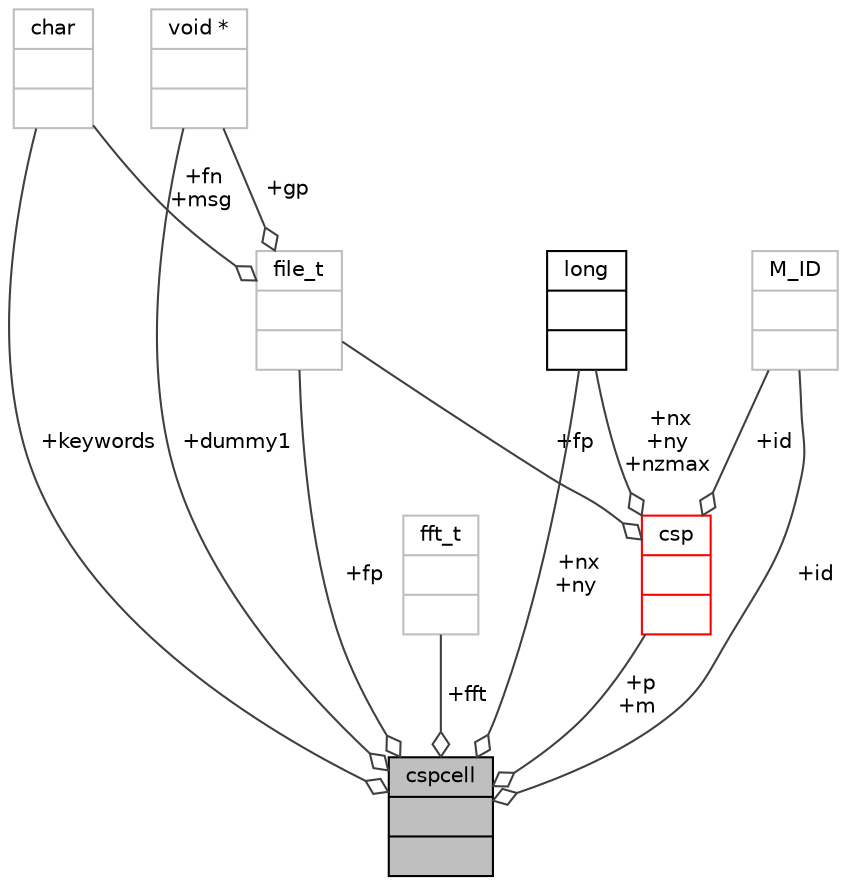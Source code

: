 digraph "cspcell"
{
 // INTERACTIVE_SVG=YES
  bgcolor="transparent";
  edge [fontname="Helvetica",fontsize="10",labelfontname="Helvetica",labelfontsize="10"];
  node [fontname="Helvetica",fontsize="10",shape=record];
  Node257 [label="{cspcell\n||}",height=0.2,width=0.4,color="black", fillcolor="grey75", style="filled", fontcolor="black"];
  Node258 -> Node257 [color="grey25",fontsize="10",style="solid",label=" +fp" ,arrowhead="odiamond",fontname="Helvetica"];
  Node258 [label="{file_t\n||}",height=0.2,width=0.4,color="grey75"];
  Node259 -> Node258 [color="grey25",fontsize="10",style="solid",label=" +fn\n+msg" ,arrowhead="odiamond",fontname="Helvetica"];
  Node259 [label="{char\n||}",height=0.2,width=0.4,color="grey75"];
  Node261 -> Node258 [color="grey25",fontsize="10",style="solid",label=" +gp" ,arrowhead="odiamond",fontname="Helvetica"];
  Node261 [label="{void *\n||}",height=0.2,width=0.4,color="grey75"];
  Node262 -> Node257 [color="grey25",fontsize="10",style="solid",label=" +fft" ,arrowhead="odiamond",fontname="Helvetica"];
  Node262 [label="{fft_t\n||}",height=0.2,width=0.4,color="grey75"];
  Node259 -> Node257 [color="grey25",fontsize="10",style="solid",label=" +keywords" ,arrowhead="odiamond",fontname="Helvetica"];
  Node265 -> Node257 [color="grey25",fontsize="10",style="solid",label=" +p\n+m" ,arrowhead="odiamond",fontname="Helvetica"];
  Node265 [label="{csp\n||}",height=0.2,width=0.4,color="red",URL="$type_8h.html#structcsp"];
  Node258 -> Node265 [color="grey25",fontsize="10",style="solid",label=" +fp" ,arrowhead="odiamond",fontname="Helvetica"];
  Node266 -> Node265 [color="grey25",fontsize="10",style="solid",label=" +nx\n+ny\n+nzmax" ,arrowhead="odiamond",fontname="Helvetica"];
  Node266 [label="{long\n||}",height=0.2,width=0.4,color="black",URL="$classlong.html"];
  Node268 -> Node265 [color="grey25",fontsize="10",style="solid",label=" +id" ,arrowhead="odiamond",fontname="Helvetica"];
  Node268 [label="{M_ID\n||}",height=0.2,width=0.4,color="grey75"];
  Node266 -> Node257 [color="grey25",fontsize="10",style="solid",label=" +nx\n+ny" ,arrowhead="odiamond",fontname="Helvetica"];
  Node268 -> Node257 [color="grey25",fontsize="10",style="solid",label=" +id" ,arrowhead="odiamond",fontname="Helvetica"];
  Node261 -> Node257 [color="grey25",fontsize="10",style="solid",label=" +dummy1" ,arrowhead="odiamond",fontname="Helvetica"];
}
